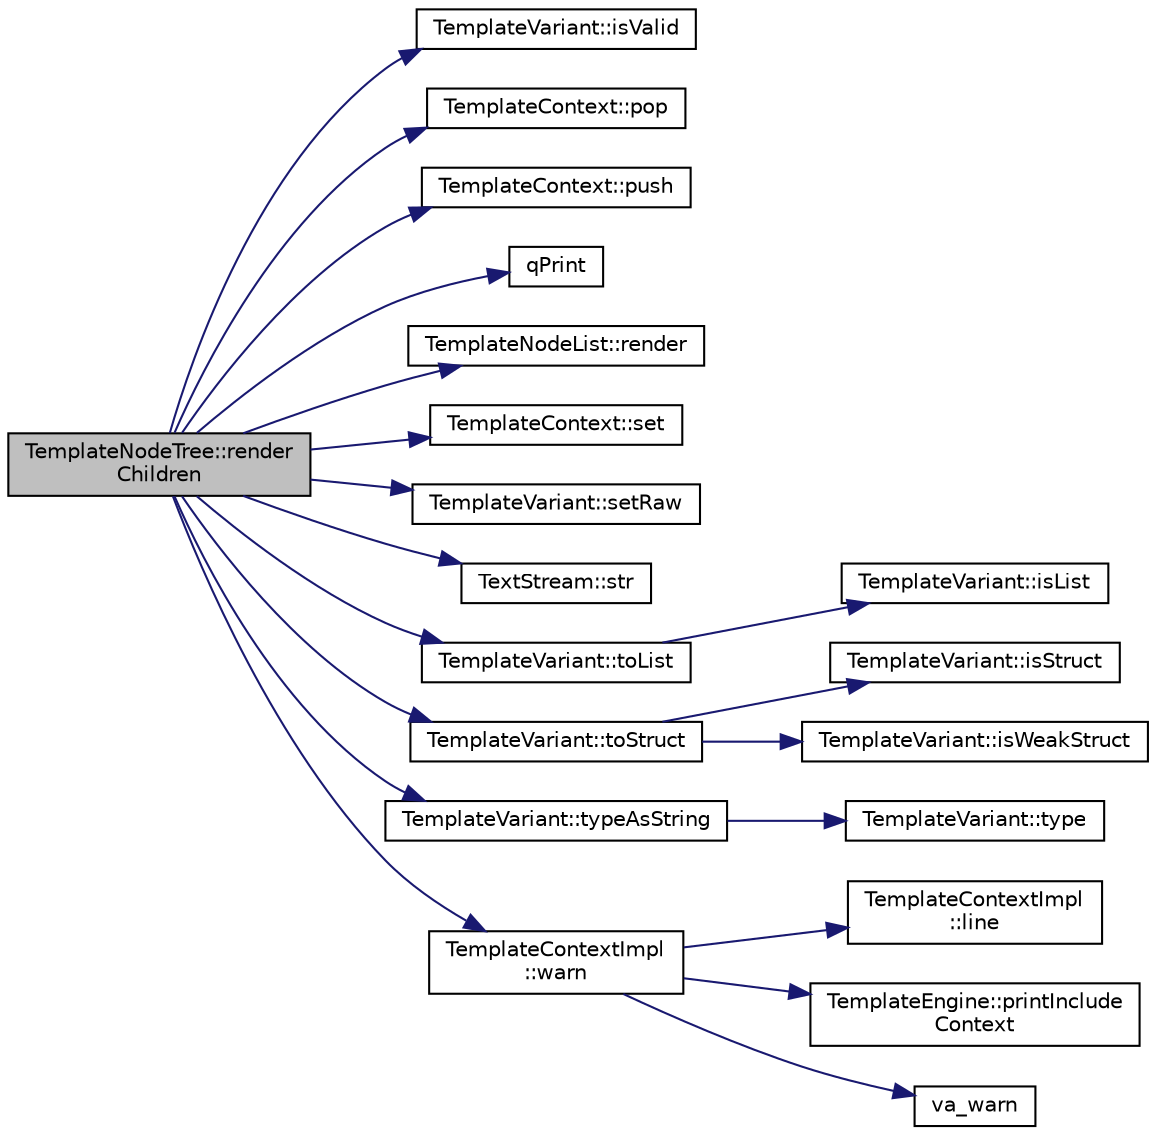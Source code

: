 digraph "TemplateNodeTree::renderChildren"
{
 // LATEX_PDF_SIZE
  edge [fontname="Helvetica",fontsize="10",labelfontname="Helvetica",labelfontsize="10"];
  node [fontname="Helvetica",fontsize="10",shape=record];
  rankdir="LR";
  Node1 [label="TemplateNodeTree::render\lChildren",height=0.2,width=0.4,color="black", fillcolor="grey75", style="filled", fontcolor="black",tooltip=" "];
  Node1 -> Node2 [color="midnightblue",fontsize="10",style="solid"];
  Node2 [label="TemplateVariant::isValid",height=0.2,width=0.4,color="black", fillcolor="white", style="filled",URL="$classTemplateVariant.html#a0c6e3f3e625ca22ed2c567cf1ea98bdd",tooltip=" "];
  Node1 -> Node3 [color="midnightblue",fontsize="10",style="solid"];
  Node3 [label="TemplateContext::pop",height=0.2,width=0.4,color="black", fillcolor="white", style="filled",URL="$classTemplateContext.html#a853868792ccd7f9c5fed55338d23d019",tooltip=" "];
  Node1 -> Node4 [color="midnightblue",fontsize="10",style="solid"];
  Node4 [label="TemplateContext::push",height=0.2,width=0.4,color="black", fillcolor="white", style="filled",URL="$classTemplateContext.html#aac3a3e3c8e604db05e74cba7b1ce8554",tooltip=" "];
  Node1 -> Node5 [color="midnightblue",fontsize="10",style="solid"];
  Node5 [label="qPrint",height=0.2,width=0.4,color="black", fillcolor="white", style="filled",URL="$qcstring_8h.html#a9851ebb5ae2f65b4d2b1d08421edbfd2",tooltip=" "];
  Node1 -> Node6 [color="midnightblue",fontsize="10",style="solid"];
  Node6 [label="TemplateNodeList::render",height=0.2,width=0.4,color="black", fillcolor="white", style="filled",URL="$classTemplateNodeList.html#ae5b2f603e5180c15115a141784f0ae6c",tooltip=" "];
  Node1 -> Node7 [color="midnightblue",fontsize="10",style="solid"];
  Node7 [label="TemplateContext::set",height=0.2,width=0.4,color="black", fillcolor="white", style="filled",URL="$classTemplateContext.html#a2fa7883f55cc2fb1a488daa9fa6f341c",tooltip=" "];
  Node1 -> Node8 [color="midnightblue",fontsize="10",style="solid"];
  Node8 [label="TemplateVariant::setRaw",height=0.2,width=0.4,color="black", fillcolor="white", style="filled",URL="$classTemplateVariant.html#a3ca5dec8397f15321f13085ee5fefcc1",tooltip=" "];
  Node1 -> Node9 [color="midnightblue",fontsize="10",style="solid"];
  Node9 [label="TextStream::str",height=0.2,width=0.4,color="black", fillcolor="white", style="filled",URL="$classTextStream.html#aca8457da22d874f4eb30b35ffe87ebd0",tooltip=" "];
  Node1 -> Node10 [color="midnightblue",fontsize="10",style="solid"];
  Node10 [label="TemplateVariant::toList",height=0.2,width=0.4,color="black", fillcolor="white", style="filled",URL="$classTemplateVariant.html#aa4c2ddd3b4bc32df5df3a83ea9cf5a0b",tooltip=" "];
  Node10 -> Node11 [color="midnightblue",fontsize="10",style="solid"];
  Node11 [label="TemplateVariant::isList",height=0.2,width=0.4,color="black", fillcolor="white", style="filled",URL="$classTemplateVariant.html#aab08b440a5a394f068baea34bc63afa4",tooltip=" "];
  Node1 -> Node12 [color="midnightblue",fontsize="10",style="solid"];
  Node12 [label="TemplateVariant::toStruct",height=0.2,width=0.4,color="black", fillcolor="white", style="filled",URL="$classTemplateVariant.html#a33115f5750646b55d70d01acbce41736",tooltip=" "];
  Node12 -> Node13 [color="midnightblue",fontsize="10",style="solid"];
  Node13 [label="TemplateVariant::isStruct",height=0.2,width=0.4,color="black", fillcolor="white", style="filled",URL="$classTemplateVariant.html#ab4ab896cf40ecfda655b5e38ca8bbf59",tooltip=" "];
  Node12 -> Node14 [color="midnightblue",fontsize="10",style="solid"];
  Node14 [label="TemplateVariant::isWeakStruct",height=0.2,width=0.4,color="black", fillcolor="white", style="filled",URL="$classTemplateVariant.html#a42b71b208c3b33b545b9245e5f8859ad",tooltip=" "];
  Node1 -> Node15 [color="midnightblue",fontsize="10",style="solid"];
  Node15 [label="TemplateVariant::typeAsString",height=0.2,width=0.4,color="black", fillcolor="white", style="filled",URL="$classTemplateVariant.html#a7843511ec63ebcc61423229b1d8bce87",tooltip=" "];
  Node15 -> Node16 [color="midnightblue",fontsize="10",style="solid"];
  Node16 [label="TemplateVariant::type",height=0.2,width=0.4,color="black", fillcolor="white", style="filled",URL="$classTemplateVariant.html#ae72935537eb622046af7dfb2026f83f9",tooltip=" "];
  Node1 -> Node17 [color="midnightblue",fontsize="10",style="solid"];
  Node17 [label="TemplateContextImpl\l::warn",height=0.2,width=0.4,color="black", fillcolor="white", style="filled",URL="$classTemplateContextImpl.html#a5cacf842afb50c0dabb5cd1213fa310f",tooltip=" "];
  Node17 -> Node18 [color="midnightblue",fontsize="10",style="solid"];
  Node18 [label="TemplateContextImpl\l::line",height=0.2,width=0.4,color="black", fillcolor="white", style="filled",URL="$classTemplateContextImpl.html#a136a505a96784f0fe90769a22ff7c7a3",tooltip=" "];
  Node17 -> Node19 [color="midnightblue",fontsize="10",style="solid"];
  Node19 [label="TemplateEngine::printInclude\lContext",height=0.2,width=0.4,color="black", fillcolor="white", style="filled",URL="$classTemplateEngine.html#a159aaf3096efbfd42cb2a0321d1ec961",tooltip=" "];
  Node17 -> Node20 [color="midnightblue",fontsize="10",style="solid"];
  Node20 [label="va_warn",height=0.2,width=0.4,color="black", fillcolor="white", style="filled",URL="$message_8cpp.html#a93c2070f58918c66ba1faccc3e182391",tooltip=" "];
}
